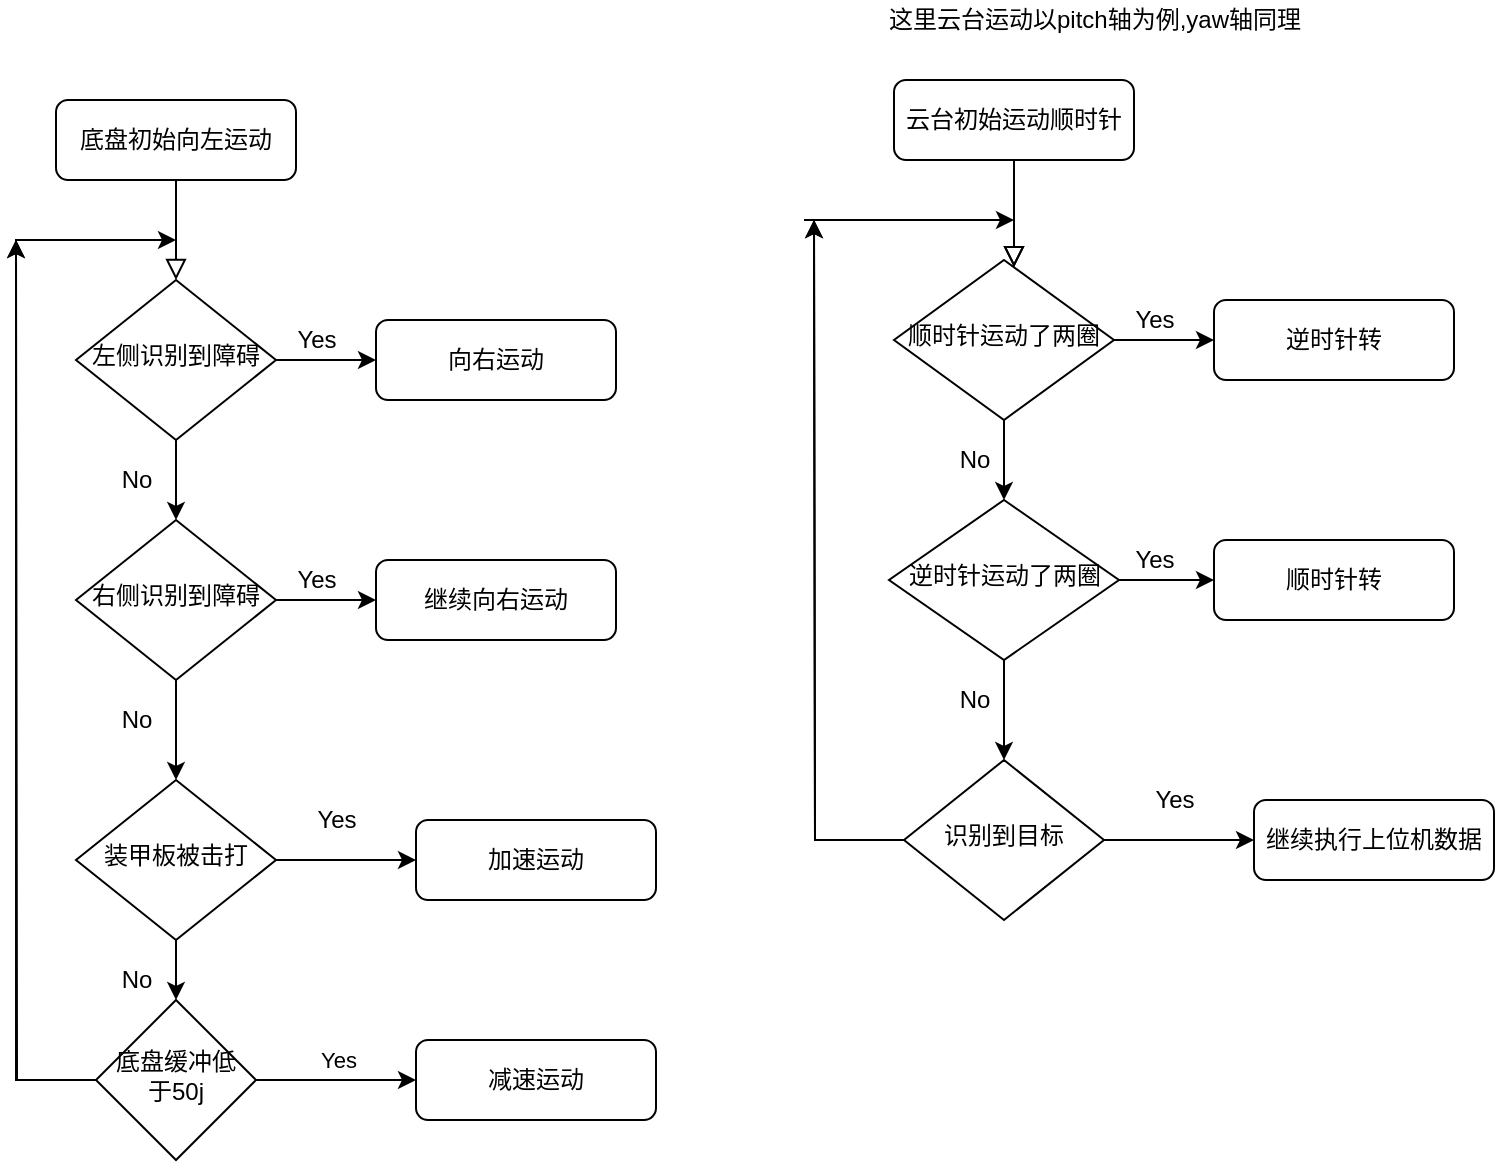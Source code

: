 <mxfile version="14.8.0" type="github">
  <diagram id="C5RBs43oDa-KdzZeNtuy" name="Page-1">
    <mxGraphModel dx="979" dy="606" grid="1" gridSize="10" guides="1" tooltips="1" connect="1" arrows="1" fold="1" page="1" pageScale="1" pageWidth="827" pageHeight="1169" math="0" shadow="0">
      <root>
        <mxCell id="WIyWlLk6GJQsqaUBKTNV-0" />
        <mxCell id="WIyWlLk6GJQsqaUBKTNV-1" parent="WIyWlLk6GJQsqaUBKTNV-0" />
        <mxCell id="WIyWlLk6GJQsqaUBKTNV-2" value="" style="rounded=0;html=1;jettySize=auto;orthogonalLoop=1;fontSize=11;endArrow=block;endFill=0;endSize=8;strokeWidth=1;shadow=0;labelBackgroundColor=none;edgeStyle=orthogonalEdgeStyle;" parent="WIyWlLk6GJQsqaUBKTNV-1" source="WIyWlLk6GJQsqaUBKTNV-3" target="WIyWlLk6GJQsqaUBKTNV-6" edge="1">
          <mxGeometry relative="1" as="geometry">
            <Array as="points">
              <mxPoint x="100" y="160" />
              <mxPoint x="100" y="160" />
            </Array>
          </mxGeometry>
        </mxCell>
        <mxCell id="WIyWlLk6GJQsqaUBKTNV-3" value="底盘初始向左运动" style="rounded=1;whiteSpace=wrap;html=1;fontSize=12;glass=0;strokeWidth=1;shadow=0;" parent="WIyWlLk6GJQsqaUBKTNV-1" vertex="1">
          <mxGeometry x="40" y="90" width="120" height="40" as="geometry" />
        </mxCell>
        <mxCell id="TOjcm67ccsUjkWUcQHcd-18" value="" style="edgeStyle=orthogonalEdgeStyle;rounded=0;orthogonalLoop=1;jettySize=auto;html=1;" edge="1" parent="WIyWlLk6GJQsqaUBKTNV-1" source="WIyWlLk6GJQsqaUBKTNV-6" target="WIyWlLk6GJQsqaUBKTNV-7">
          <mxGeometry relative="1" as="geometry" />
        </mxCell>
        <mxCell id="TOjcm67ccsUjkWUcQHcd-21" value="" style="edgeStyle=orthogonalEdgeStyle;rounded=0;orthogonalLoop=1;jettySize=auto;html=1;" edge="1" parent="WIyWlLk6GJQsqaUBKTNV-1" source="WIyWlLk6GJQsqaUBKTNV-6" target="WIyWlLk6GJQsqaUBKTNV-10">
          <mxGeometry relative="1" as="geometry" />
        </mxCell>
        <mxCell id="WIyWlLk6GJQsqaUBKTNV-6" value="左侧识别到障碍" style="rhombus;whiteSpace=wrap;html=1;shadow=0;fontFamily=Helvetica;fontSize=12;align=center;strokeWidth=1;spacing=6;spacingTop=-4;" parent="WIyWlLk6GJQsqaUBKTNV-1" vertex="1">
          <mxGeometry x="50" y="180" width="100" height="80" as="geometry" />
        </mxCell>
        <mxCell id="WIyWlLk6GJQsqaUBKTNV-7" value="向右运动" style="rounded=1;whiteSpace=wrap;html=1;fontSize=12;glass=0;strokeWidth=1;shadow=0;" parent="WIyWlLk6GJQsqaUBKTNV-1" vertex="1">
          <mxGeometry x="200" y="200" width="120" height="40" as="geometry" />
        </mxCell>
        <mxCell id="TOjcm67ccsUjkWUcQHcd-3" value="" style="edgeStyle=orthogonalEdgeStyle;rounded=0;orthogonalLoop=1;jettySize=auto;html=1;" edge="1" parent="WIyWlLk6GJQsqaUBKTNV-1" source="WIyWlLk6GJQsqaUBKTNV-10" target="WIyWlLk6GJQsqaUBKTNV-12">
          <mxGeometry relative="1" as="geometry" />
        </mxCell>
        <mxCell id="TOjcm67ccsUjkWUcQHcd-5" value="" style="edgeStyle=orthogonalEdgeStyle;rounded=0;orthogonalLoop=1;jettySize=auto;html=1;" edge="1" parent="WIyWlLk6GJQsqaUBKTNV-1" source="WIyWlLk6GJQsqaUBKTNV-10" target="TOjcm67ccsUjkWUcQHcd-0">
          <mxGeometry relative="1" as="geometry" />
        </mxCell>
        <mxCell id="WIyWlLk6GJQsqaUBKTNV-10" value="右侧识别到障碍" style="rhombus;whiteSpace=wrap;html=1;shadow=0;fontFamily=Helvetica;fontSize=12;align=center;strokeWidth=1;spacing=6;spacingTop=-4;" parent="WIyWlLk6GJQsqaUBKTNV-1" vertex="1">
          <mxGeometry x="50" y="300" width="100" height="80" as="geometry" />
        </mxCell>
        <mxCell id="WIyWlLk6GJQsqaUBKTNV-12" value="继续向右运动" style="rounded=1;whiteSpace=wrap;html=1;fontSize=12;glass=0;strokeWidth=1;shadow=0;" parent="WIyWlLk6GJQsqaUBKTNV-1" vertex="1">
          <mxGeometry x="200" y="320" width="120" height="40" as="geometry" />
        </mxCell>
        <mxCell id="TOjcm67ccsUjkWUcQHcd-8" value="" style="edgeStyle=orthogonalEdgeStyle;rounded=0;orthogonalLoop=1;jettySize=auto;html=1;" edge="1" parent="WIyWlLk6GJQsqaUBKTNV-1" source="TOjcm67ccsUjkWUcQHcd-0" target="TOjcm67ccsUjkWUcQHcd-7">
          <mxGeometry relative="1" as="geometry" />
        </mxCell>
        <mxCell id="TOjcm67ccsUjkWUcQHcd-12" value="" style="edgeStyle=orthogonalEdgeStyle;rounded=0;orthogonalLoop=1;jettySize=auto;html=1;" edge="1" parent="WIyWlLk6GJQsqaUBKTNV-1" source="TOjcm67ccsUjkWUcQHcd-0">
          <mxGeometry relative="1" as="geometry">
            <mxPoint x="220" y="470" as="targetPoint" />
          </mxGeometry>
        </mxCell>
        <mxCell id="TOjcm67ccsUjkWUcQHcd-0" value="装甲板被击打" style="rhombus;whiteSpace=wrap;html=1;shadow=0;fontFamily=Helvetica;fontSize=12;align=center;strokeWidth=1;spacing=6;spacingTop=-4;" vertex="1" parent="WIyWlLk6GJQsqaUBKTNV-1">
          <mxGeometry x="50" y="430" width="100" height="80" as="geometry" />
        </mxCell>
        <mxCell id="TOjcm67ccsUjkWUcQHcd-4" value="Yes" style="text;html=1;align=center;verticalAlign=middle;resizable=0;points=[];autosize=1;strokeColor=none;" vertex="1" parent="WIyWlLk6GJQsqaUBKTNV-1">
          <mxGeometry x="150" y="320" width="40" height="20" as="geometry" />
        </mxCell>
        <mxCell id="TOjcm67ccsUjkWUcQHcd-6" value="No" style="text;html=1;align=center;verticalAlign=middle;resizable=0;points=[];autosize=1;strokeColor=none;" vertex="1" parent="WIyWlLk6GJQsqaUBKTNV-1">
          <mxGeometry x="65" y="390" width="30" height="20" as="geometry" />
        </mxCell>
        <mxCell id="TOjcm67ccsUjkWUcQHcd-24" value="" style="edgeStyle=orthogonalEdgeStyle;rounded=0;orthogonalLoop=1;jettySize=auto;html=1;" edge="1" parent="WIyWlLk6GJQsqaUBKTNV-1" source="TOjcm67ccsUjkWUcQHcd-7" target="TOjcm67ccsUjkWUcQHcd-23">
          <mxGeometry relative="1" as="geometry" />
        </mxCell>
        <mxCell id="TOjcm67ccsUjkWUcQHcd-25" value="Yes" style="edgeLabel;html=1;align=center;verticalAlign=middle;resizable=0;points=[];" vertex="1" connectable="0" parent="TOjcm67ccsUjkWUcQHcd-24">
          <mxGeometry x="-0.216" y="-1" relative="1" as="geometry">
            <mxPoint x="9" y="-11" as="offset" />
          </mxGeometry>
        </mxCell>
        <mxCell id="TOjcm67ccsUjkWUcQHcd-26" style="edgeStyle=orthogonalEdgeStyle;rounded=0;orthogonalLoop=1;jettySize=auto;html=1;" edge="1" parent="WIyWlLk6GJQsqaUBKTNV-1" source="TOjcm67ccsUjkWUcQHcd-7">
          <mxGeometry relative="1" as="geometry">
            <mxPoint x="20" y="160" as="targetPoint" />
          </mxGeometry>
        </mxCell>
        <mxCell id="TOjcm67ccsUjkWUcQHcd-7" value="底盘缓冲低于50j" style="rhombus;whiteSpace=wrap;html=1;shadow=0;strokeWidth=1;spacing=6;spacingTop=-4;" vertex="1" parent="WIyWlLk6GJQsqaUBKTNV-1">
          <mxGeometry x="60" y="540" width="80" height="80" as="geometry" />
        </mxCell>
        <mxCell id="TOjcm67ccsUjkWUcQHcd-13" value="加速运动" style="rounded=1;whiteSpace=wrap;html=1;fontSize=12;glass=0;strokeWidth=1;shadow=0;" vertex="1" parent="WIyWlLk6GJQsqaUBKTNV-1">
          <mxGeometry x="220" y="450" width="120" height="40" as="geometry" />
        </mxCell>
        <mxCell id="TOjcm67ccsUjkWUcQHcd-14" value="Yes" style="text;html=1;align=center;verticalAlign=middle;resizable=0;points=[];autosize=1;strokeColor=none;" vertex="1" parent="WIyWlLk6GJQsqaUBKTNV-1">
          <mxGeometry x="160" y="440" width="40" height="20" as="geometry" />
        </mxCell>
        <mxCell id="TOjcm67ccsUjkWUcQHcd-15" value="No" style="text;html=1;align=center;verticalAlign=middle;resizable=0;points=[];autosize=1;strokeColor=none;" vertex="1" parent="WIyWlLk6GJQsqaUBKTNV-1">
          <mxGeometry x="65" y="520" width="30" height="20" as="geometry" />
        </mxCell>
        <mxCell id="TOjcm67ccsUjkWUcQHcd-19" value="Yes" style="text;html=1;align=center;verticalAlign=middle;resizable=0;points=[];autosize=1;strokeColor=none;" vertex="1" parent="WIyWlLk6GJQsqaUBKTNV-1">
          <mxGeometry x="150" y="200" width="40" height="20" as="geometry" />
        </mxCell>
        <mxCell id="TOjcm67ccsUjkWUcQHcd-22" value="No" style="text;html=1;align=center;verticalAlign=middle;resizable=0;points=[];autosize=1;strokeColor=none;" vertex="1" parent="WIyWlLk6GJQsqaUBKTNV-1">
          <mxGeometry x="65" y="270" width="30" height="20" as="geometry" />
        </mxCell>
        <mxCell id="TOjcm67ccsUjkWUcQHcd-23" value="减速运动" style="rounded=1;whiteSpace=wrap;html=1;fontSize=12;glass=0;strokeWidth=1;shadow=0;" vertex="1" parent="WIyWlLk6GJQsqaUBKTNV-1">
          <mxGeometry x="220" y="560" width="120" height="40" as="geometry" />
        </mxCell>
        <mxCell id="TOjcm67ccsUjkWUcQHcd-27" style="edgeStyle=orthogonalEdgeStyle;rounded=0;orthogonalLoop=1;jettySize=auto;html=1;" edge="1" parent="WIyWlLk6GJQsqaUBKTNV-1" source="TOjcm67ccsUjkWUcQHcd-7">
          <mxGeometry relative="1" as="geometry">
            <mxPoint x="20" y="160" as="targetPoint" />
            <mxPoint x="60" y="580" as="sourcePoint" />
            <Array as="points">
              <mxPoint x="20" y="580" />
            </Array>
          </mxGeometry>
        </mxCell>
        <mxCell id="TOjcm67ccsUjkWUcQHcd-29" style="edgeStyle=orthogonalEdgeStyle;rounded=0;orthogonalLoop=1;jettySize=auto;html=1;" edge="1" parent="WIyWlLk6GJQsqaUBKTNV-1" source="TOjcm67ccsUjkWUcQHcd-7">
          <mxGeometry relative="1" as="geometry">
            <mxPoint x="100" y="160" as="targetPoint" />
            <mxPoint x="60" y="580" as="sourcePoint" />
            <Array as="points">
              <mxPoint x="20" y="580" />
            </Array>
          </mxGeometry>
        </mxCell>
        <mxCell id="TOjcm67ccsUjkWUcQHcd-30" value="" style="rounded=0;html=1;jettySize=auto;orthogonalLoop=1;fontSize=11;endArrow=block;endFill=0;endSize=8;strokeWidth=1;shadow=0;labelBackgroundColor=none;edgeStyle=orthogonalEdgeStyle;" edge="1" parent="WIyWlLk6GJQsqaUBKTNV-1" source="TOjcm67ccsUjkWUcQHcd-31" target="TOjcm67ccsUjkWUcQHcd-34">
          <mxGeometry relative="1" as="geometry">
            <Array as="points">
              <mxPoint x="519" y="150" />
              <mxPoint x="519" y="150" />
            </Array>
          </mxGeometry>
        </mxCell>
        <mxCell id="TOjcm67ccsUjkWUcQHcd-31" value="云台初始运动顺时针" style="rounded=1;whiteSpace=wrap;html=1;fontSize=12;glass=0;strokeWidth=1;shadow=0;" vertex="1" parent="WIyWlLk6GJQsqaUBKTNV-1">
          <mxGeometry x="459" y="80" width="120" height="40" as="geometry" />
        </mxCell>
        <mxCell id="TOjcm67ccsUjkWUcQHcd-32" value="" style="edgeStyle=orthogonalEdgeStyle;rounded=0;orthogonalLoop=1;jettySize=auto;html=1;" edge="1" parent="WIyWlLk6GJQsqaUBKTNV-1" source="TOjcm67ccsUjkWUcQHcd-34" target="TOjcm67ccsUjkWUcQHcd-35">
          <mxGeometry relative="1" as="geometry" />
        </mxCell>
        <mxCell id="TOjcm67ccsUjkWUcQHcd-33" value="" style="edgeStyle=orthogonalEdgeStyle;rounded=0;orthogonalLoop=1;jettySize=auto;html=1;entryX=0.5;entryY=0;entryDx=0;entryDy=0;" edge="1" parent="WIyWlLk6GJQsqaUBKTNV-1" source="TOjcm67ccsUjkWUcQHcd-34" target="TOjcm67ccsUjkWUcQHcd-38">
          <mxGeometry relative="1" as="geometry">
            <mxPoint x="519" y="290" as="targetPoint" />
          </mxGeometry>
        </mxCell>
        <mxCell id="TOjcm67ccsUjkWUcQHcd-34" value="顺时针运动了两圈" style="rhombus;whiteSpace=wrap;html=1;shadow=0;fontFamily=Helvetica;fontSize=12;align=center;strokeWidth=1;spacing=6;spacingTop=-4;" vertex="1" parent="WIyWlLk6GJQsqaUBKTNV-1">
          <mxGeometry x="459" y="170" width="110" height="80" as="geometry" />
        </mxCell>
        <mxCell id="TOjcm67ccsUjkWUcQHcd-35" value="逆时针转" style="rounded=1;whiteSpace=wrap;html=1;fontSize=12;glass=0;strokeWidth=1;shadow=0;" vertex="1" parent="WIyWlLk6GJQsqaUBKTNV-1">
          <mxGeometry x="619" y="190" width="120" height="40" as="geometry" />
        </mxCell>
        <mxCell id="TOjcm67ccsUjkWUcQHcd-36" value="" style="edgeStyle=orthogonalEdgeStyle;rounded=0;orthogonalLoop=1;jettySize=auto;html=1;" edge="1" parent="WIyWlLk6GJQsqaUBKTNV-1" source="TOjcm67ccsUjkWUcQHcd-38" target="TOjcm67ccsUjkWUcQHcd-39">
          <mxGeometry relative="1" as="geometry" />
        </mxCell>
        <mxCell id="TOjcm67ccsUjkWUcQHcd-37" value="" style="edgeStyle=orthogonalEdgeStyle;rounded=0;orthogonalLoop=1;jettySize=auto;html=1;" edge="1" parent="WIyWlLk6GJQsqaUBKTNV-1" source="TOjcm67ccsUjkWUcQHcd-38" target="TOjcm67ccsUjkWUcQHcd-42">
          <mxGeometry relative="1" as="geometry" />
        </mxCell>
        <mxCell id="TOjcm67ccsUjkWUcQHcd-38" value="逆时针运动了两圈" style="rhombus;whiteSpace=wrap;html=1;shadow=0;fontFamily=Helvetica;fontSize=12;align=center;strokeWidth=1;spacing=6;spacingTop=-4;" vertex="1" parent="WIyWlLk6GJQsqaUBKTNV-1">
          <mxGeometry x="456.5" y="290" width="115" height="80" as="geometry" />
        </mxCell>
        <mxCell id="TOjcm67ccsUjkWUcQHcd-39" value="顺时针转" style="rounded=1;whiteSpace=wrap;html=1;fontSize=12;glass=0;strokeWidth=1;shadow=0;" vertex="1" parent="WIyWlLk6GJQsqaUBKTNV-1">
          <mxGeometry x="619" y="310" width="120" height="40" as="geometry" />
        </mxCell>
        <mxCell id="TOjcm67ccsUjkWUcQHcd-41" value="" style="edgeStyle=orthogonalEdgeStyle;rounded=0;orthogonalLoop=1;jettySize=auto;html=1;" edge="1" parent="WIyWlLk6GJQsqaUBKTNV-1" source="TOjcm67ccsUjkWUcQHcd-42">
          <mxGeometry relative="1" as="geometry">
            <mxPoint x="639" y="460" as="targetPoint" />
          </mxGeometry>
        </mxCell>
        <mxCell id="TOjcm67ccsUjkWUcQHcd-58" style="edgeStyle=orthogonalEdgeStyle;rounded=0;orthogonalLoop=1;jettySize=auto;html=1;" edge="1" parent="WIyWlLk6GJQsqaUBKTNV-1" source="TOjcm67ccsUjkWUcQHcd-42">
          <mxGeometry relative="1" as="geometry">
            <mxPoint x="419" y="150" as="targetPoint" />
          </mxGeometry>
        </mxCell>
        <mxCell id="TOjcm67ccsUjkWUcQHcd-42" value="识别到目标" style="rhombus;whiteSpace=wrap;html=1;shadow=0;fontFamily=Helvetica;fontSize=12;align=center;strokeWidth=1;spacing=6;spacingTop=-4;" vertex="1" parent="WIyWlLk6GJQsqaUBKTNV-1">
          <mxGeometry x="464" y="420" width="100" height="80" as="geometry" />
        </mxCell>
        <mxCell id="TOjcm67ccsUjkWUcQHcd-43" value="Yes" style="text;html=1;align=center;verticalAlign=middle;resizable=0;points=[];autosize=1;strokeColor=none;" vertex="1" parent="WIyWlLk6GJQsqaUBKTNV-1">
          <mxGeometry x="569" y="310" width="40" height="20" as="geometry" />
        </mxCell>
        <mxCell id="TOjcm67ccsUjkWUcQHcd-44" value="No" style="text;html=1;align=center;verticalAlign=middle;resizable=0;points=[];autosize=1;strokeColor=none;" vertex="1" parent="WIyWlLk6GJQsqaUBKTNV-1">
          <mxGeometry x="484" y="380" width="30" height="20" as="geometry" />
        </mxCell>
        <mxCell id="TOjcm67ccsUjkWUcQHcd-49" value="继续执行上位机数据" style="rounded=1;whiteSpace=wrap;html=1;fontSize=12;glass=0;strokeWidth=1;shadow=0;" vertex="1" parent="WIyWlLk6GJQsqaUBKTNV-1">
          <mxGeometry x="639" y="440" width="120" height="40" as="geometry" />
        </mxCell>
        <mxCell id="TOjcm67ccsUjkWUcQHcd-50" value="Yes" style="text;html=1;align=center;verticalAlign=middle;resizable=0;points=[];autosize=1;strokeColor=none;" vertex="1" parent="WIyWlLk6GJQsqaUBKTNV-1">
          <mxGeometry x="579" y="430" width="40" height="20" as="geometry" />
        </mxCell>
        <mxCell id="TOjcm67ccsUjkWUcQHcd-52" value="Yes" style="text;html=1;align=center;verticalAlign=middle;resizable=0;points=[];autosize=1;strokeColor=none;" vertex="1" parent="WIyWlLk6GJQsqaUBKTNV-1">
          <mxGeometry x="569" y="190" width="40" height="20" as="geometry" />
        </mxCell>
        <mxCell id="TOjcm67ccsUjkWUcQHcd-53" value="No" style="text;html=1;align=center;verticalAlign=middle;resizable=0;points=[];autosize=1;strokeColor=none;" vertex="1" parent="WIyWlLk6GJQsqaUBKTNV-1">
          <mxGeometry x="484" y="260" width="30" height="20" as="geometry" />
        </mxCell>
        <mxCell id="TOjcm67ccsUjkWUcQHcd-57" value="这里云台运动以pitch轴为例,yaw轴同理" style="text;html=1;align=center;verticalAlign=middle;resizable=0;points=[];autosize=1;strokeColor=none;" vertex="1" parent="WIyWlLk6GJQsqaUBKTNV-1">
          <mxGeometry x="449" y="40" width="220" height="20" as="geometry" />
        </mxCell>
        <mxCell id="TOjcm67ccsUjkWUcQHcd-59" style="edgeStyle=orthogonalEdgeStyle;rounded=0;orthogonalLoop=1;jettySize=auto;html=1;" edge="1" parent="WIyWlLk6GJQsqaUBKTNV-1" source="TOjcm67ccsUjkWUcQHcd-42">
          <mxGeometry relative="1" as="geometry">
            <mxPoint x="419" y="150" as="targetPoint" />
            <mxPoint x="464.0" y="460" as="sourcePoint" />
          </mxGeometry>
        </mxCell>
        <mxCell id="TOjcm67ccsUjkWUcQHcd-60" value="" style="rounded=0;html=1;jettySize=auto;orthogonalLoop=1;fontSize=11;endArrow=block;endFill=0;endSize=8;strokeWidth=1;shadow=0;labelBackgroundColor=none;edgeStyle=orthogonalEdgeStyle;" edge="1" parent="WIyWlLk6GJQsqaUBKTNV-1" source="TOjcm67ccsUjkWUcQHcd-31" target="TOjcm67ccsUjkWUcQHcd-34">
          <mxGeometry relative="1" as="geometry">
            <Array as="points">
              <mxPoint x="519" y="150" />
              <mxPoint x="519" y="150" />
            </Array>
            <mxPoint x="518.966" y="120.0" as="sourcePoint" />
            <mxPoint x="518.966" y="173.611" as="targetPoint" />
          </mxGeometry>
        </mxCell>
        <mxCell id="TOjcm67ccsUjkWUcQHcd-62" value="" style="endArrow=classic;html=1;" edge="1" parent="WIyWlLk6GJQsqaUBKTNV-1">
          <mxGeometry width="50" height="50" relative="1" as="geometry">
            <mxPoint x="414" y="150" as="sourcePoint" />
            <mxPoint x="519" y="150" as="targetPoint" />
          </mxGeometry>
        </mxCell>
      </root>
    </mxGraphModel>
  </diagram>
</mxfile>
